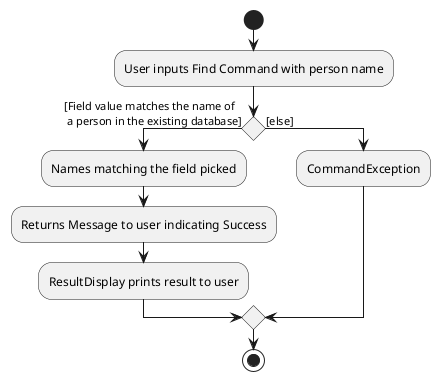 @startuml
'https://plantuml.com/activity-diagram-beta

start
:User inputs Find Command with person name;

if () then ([Field value matches the name of \n a person in the existing database])
    :Names matching the field picked;
        :Returns Message to user indicating Success;
        :ResultDisplay prints result to user;

else ([else])
    :CommandException;
endif
stop
@enduml

